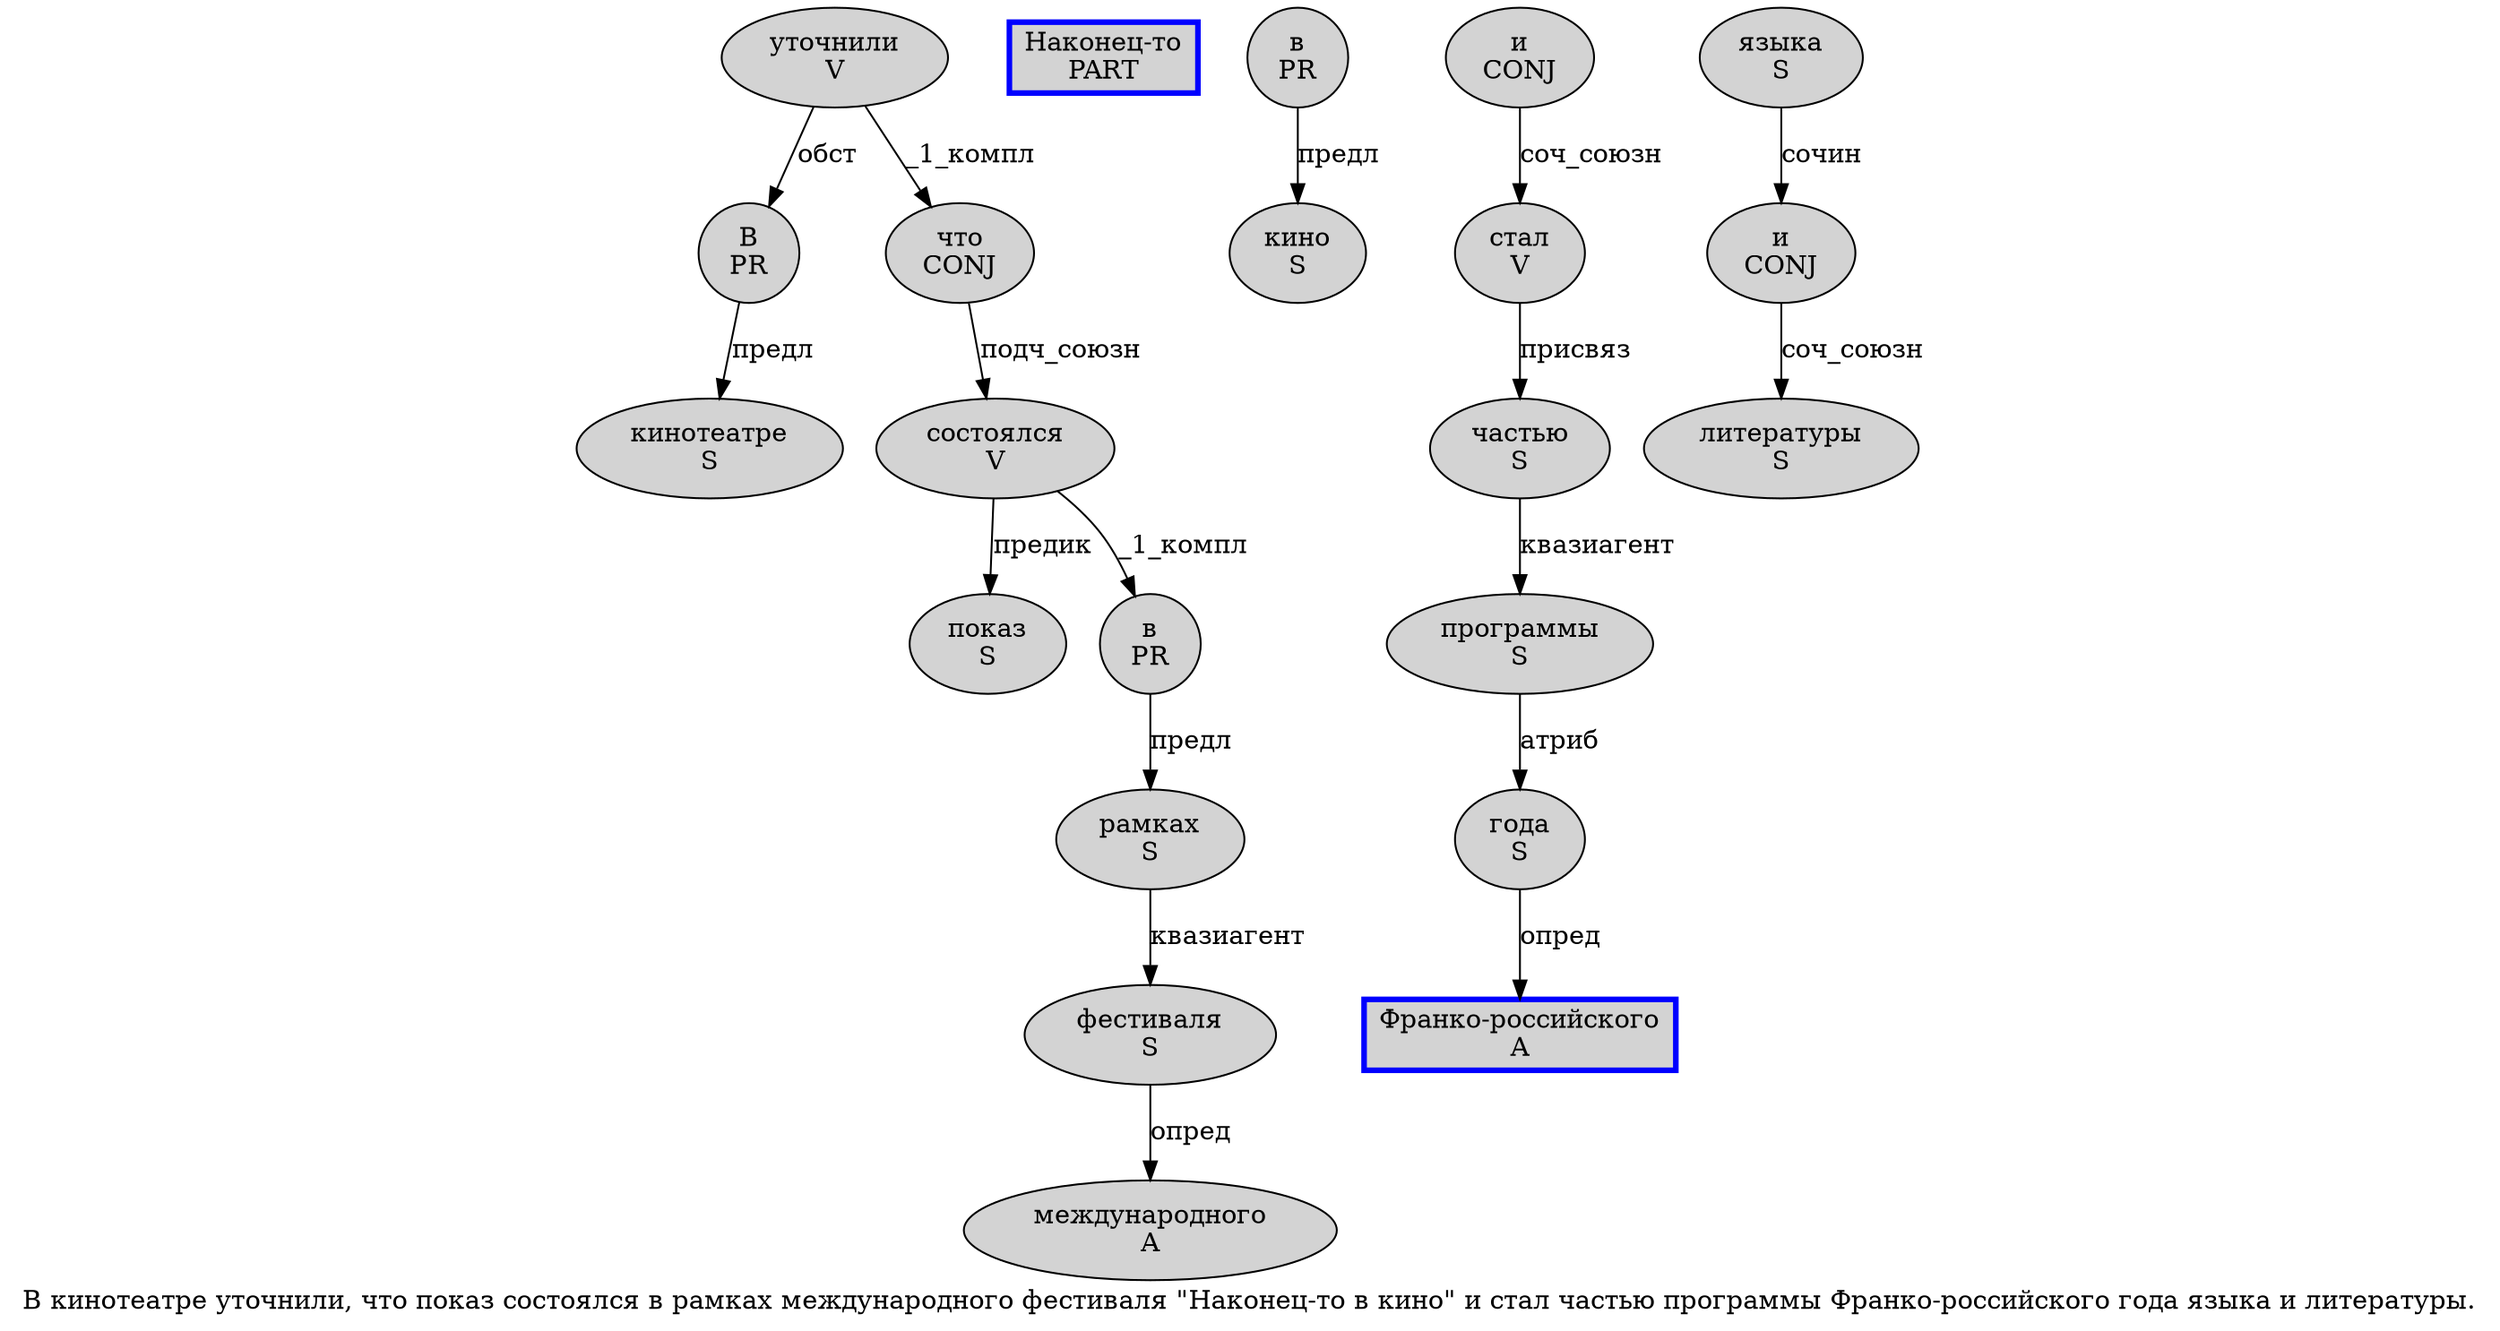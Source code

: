 digraph SENTENCE_879 {
	graph [label="В кинотеатре уточнили, что показ состоялся в рамках международного фестиваля \"Наконец-то в кино\" и стал частью программы Франко-российского года языка и литературы."]
	node [style=filled]
		0 [label="В
PR" color="" fillcolor=lightgray penwidth=1 shape=ellipse]
		1 [label="кинотеатре
S" color="" fillcolor=lightgray penwidth=1 shape=ellipse]
		2 [label="уточнили
V" color="" fillcolor=lightgray penwidth=1 shape=ellipse]
		4 [label="что
CONJ" color="" fillcolor=lightgray penwidth=1 shape=ellipse]
		5 [label="показ
S" color="" fillcolor=lightgray penwidth=1 shape=ellipse]
		6 [label="состоялся
V" color="" fillcolor=lightgray penwidth=1 shape=ellipse]
		7 [label="в
PR" color="" fillcolor=lightgray penwidth=1 shape=ellipse]
		8 [label="рамках
S" color="" fillcolor=lightgray penwidth=1 shape=ellipse]
		9 [label="международного
A" color="" fillcolor=lightgray penwidth=1 shape=ellipse]
		10 [label="фестиваля
S" color="" fillcolor=lightgray penwidth=1 shape=ellipse]
		12 [label="Наконец-то
PART" color=blue fillcolor=lightgray penwidth=3 shape=box]
		13 [label="в
PR" color="" fillcolor=lightgray penwidth=1 shape=ellipse]
		14 [label="кино
S" color="" fillcolor=lightgray penwidth=1 shape=ellipse]
		16 [label="и
CONJ" color="" fillcolor=lightgray penwidth=1 shape=ellipse]
		17 [label="стал
V" color="" fillcolor=lightgray penwidth=1 shape=ellipse]
		18 [label="частью
S" color="" fillcolor=lightgray penwidth=1 shape=ellipse]
		19 [label="программы
S" color="" fillcolor=lightgray penwidth=1 shape=ellipse]
		20 [label="Франко-российского
A" color=blue fillcolor=lightgray penwidth=3 shape=box]
		21 [label="года
S" color="" fillcolor=lightgray penwidth=1 shape=ellipse]
		22 [label="языка
S" color="" fillcolor=lightgray penwidth=1 shape=ellipse]
		23 [label="и
CONJ" color="" fillcolor=lightgray penwidth=1 shape=ellipse]
		24 [label="литературы
S" color="" fillcolor=lightgray penwidth=1 shape=ellipse]
			18 -> 19 [label="квазиагент"]
			6 -> 5 [label="предик"]
			6 -> 7 [label="_1_компл"]
			8 -> 10 [label="квазиагент"]
			21 -> 20 [label="опред"]
			0 -> 1 [label="предл"]
			16 -> 17 [label="соч_союзн"]
			2 -> 0 [label="обст"]
			2 -> 4 [label="_1_компл"]
			10 -> 9 [label="опред"]
			4 -> 6 [label="подч_союзн"]
			23 -> 24 [label="соч_союзн"]
			22 -> 23 [label="сочин"]
			17 -> 18 [label="присвяз"]
			13 -> 14 [label="предл"]
			7 -> 8 [label="предл"]
			19 -> 21 [label="атриб"]
}